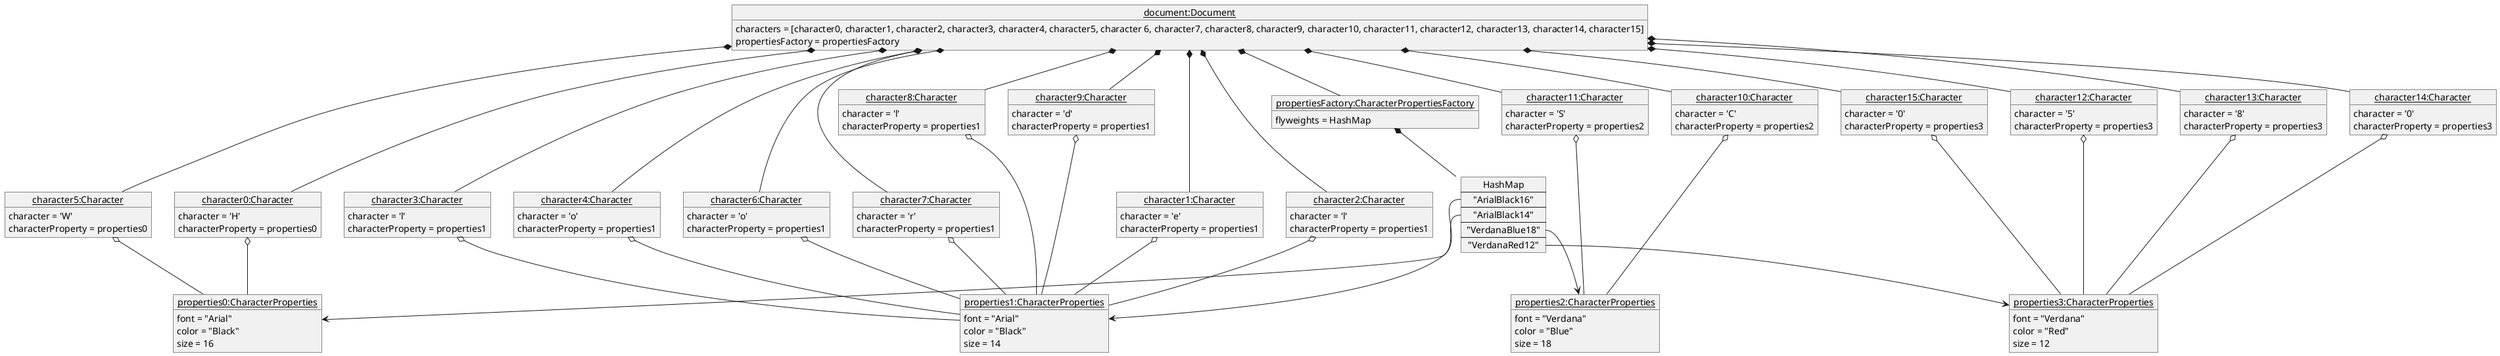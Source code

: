 @startuml
'https://plantuml.com/object-diagram

object "<u>document:Document</u>" as doc{
characters = [character0, character1, character2, character3, character4, character5, character 6, character7, character8, character9, character10, character11, character12, character13, character14, character15]
propertiesFactory = propertiesFactory

}
object "<u>propertiesFactory:CharacterPropertiesFactory</u>" as factory{
flyweights = HashMap
}

object "<u>properties0:CharacterProperties</u>" as prop1{
font = "Arial"
color = "Black"
size = 16
}
object "<u>properties1:CharacterProperties</u>" as prop2{
font = "Arial"
color = "Black"
size = 14
}
object "<u>properties2:CharacterProperties</u>" as prop3{
font = "Verdana"
color = "Blue"
size = 18
}
object "<u>properties3:CharacterProperties</u>" as prop4{
font = "Verdana"
color = "Red"
size = 12
}

object "<u>character0:Character</u>" as char1{
character = 'H'
characterProperty = properties0
}
object "<u>character1:Character</u>" as char2{
character = 'e'
characterProperty = properties1
}
object "<u>character2:Character</u>" as char3{
character = 'l'
characterProperty = properties1
}
object "<u>character3:Character</u>" as char4{
character = 'l'
characterProperty = properties1
}
object "<u>character4:Character</u>" as char5{
character = 'o'
characterProperty = properties1
}
object "<u>character5:Character</u>" as char6{
character = 'W'
characterProperty = properties0
}
object "<u>character6:Character</u>" as char7{
character = 'o'
characterProperty = properties1
}
object "<u>character7:Character</u>" as char8{
character = 'r'
characterProperty = properties1
}
object "<u>character8:Character</u>" as char9{
character = 'l'
characterProperty = properties1
}
object "<u>character9:Character</u>" as char10{
character = 'd'
characterProperty = properties1
}
object "<u>character10:Character</u>" as char11{
character = 'C'
characterProperty = properties2
}
object "<u>character11:Character</u>" as char12{
character = 'S'
characterProperty = properties2
}
object "<u>character12:Character</u>" as char13{
character = '5'
characterProperty = properties3
}
object "<u>character13:Character</u>" as char14{
character = '8'
characterProperty = properties3
}
object "<u>character14:Character</u>" as char15{
character = '0'
characterProperty = properties3
}
object "<u>character15:Character</u>" as char16{
character = '0'
characterProperty = properties3
}

map HashMap{
"ArialBlack16" *--> prop1
"ArialBlack14" *--> prop2
"VerdanaBlue18" *--> prop3
"VerdanaRed12" *--> prop4
}

char1 o-- prop1
char2 o-- prop2
char3 o-- prop2
char4 o-- prop2
char5 o-- prop2
char6 o-- prop1
char7 o-- prop2
char8 o-- prop2
char9 o-- prop2
char10 o-- prop2
char11 o-- prop3
char12 o-- prop3
char13 o-- prop4
char14 o-- prop4
char15 o-- prop4
char16 o-- prop4

doc *-- factory
doc *-- char1
doc *-- char2
doc *-- char3
doc *-- char4
doc *-- char5
doc *-- char6
doc *-- char7
doc *-- char8
doc *-- char9
doc *-- char10
doc *-- char11
doc *-- char12
doc *-- char13
doc *-- char14
doc *-- char15
doc *-- char16

factory *-- HashMap
@enduml

